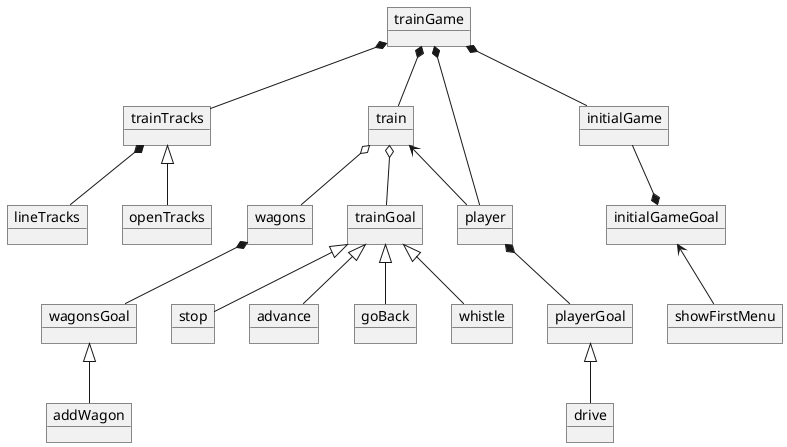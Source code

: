@startuml trainModel

    object trainGame
    object train
    object trainTracks
    object lineTracks
    object openTracks
    object initialGame
    
    object wagons
    object wagonsGoal
    object addWagon
    object trainGoal
    object stop
    object advance
    object goBack
    object whistle
    object player
    object playerGoal
    object drive
    object initialGameGoal
    object showFirstMenu

    trainGame *-- train
    trainGame *-- trainTracks
    trainGame *-- player
    trainGame *-- initialGame
    initialGame --* initialGameGoal
    initialGameGoal <-- showFirstMenu

    train o-- wagons
    train o-- trainGoal
    train <-- player
    
    openTracks -up-|> trainTracks
    trainTracks *-- lineTracks

    wagons *-- wagonsGoal
    addWagon -up-|> wagonsGoal

    player *-- playerGoal
    drive -up-|> playerGoal

    trainGoal <|-- stop
    trainGoal <|-- advance
    trainGoal <|-- goBack
    trainGoal <|-- whistle

@enduml